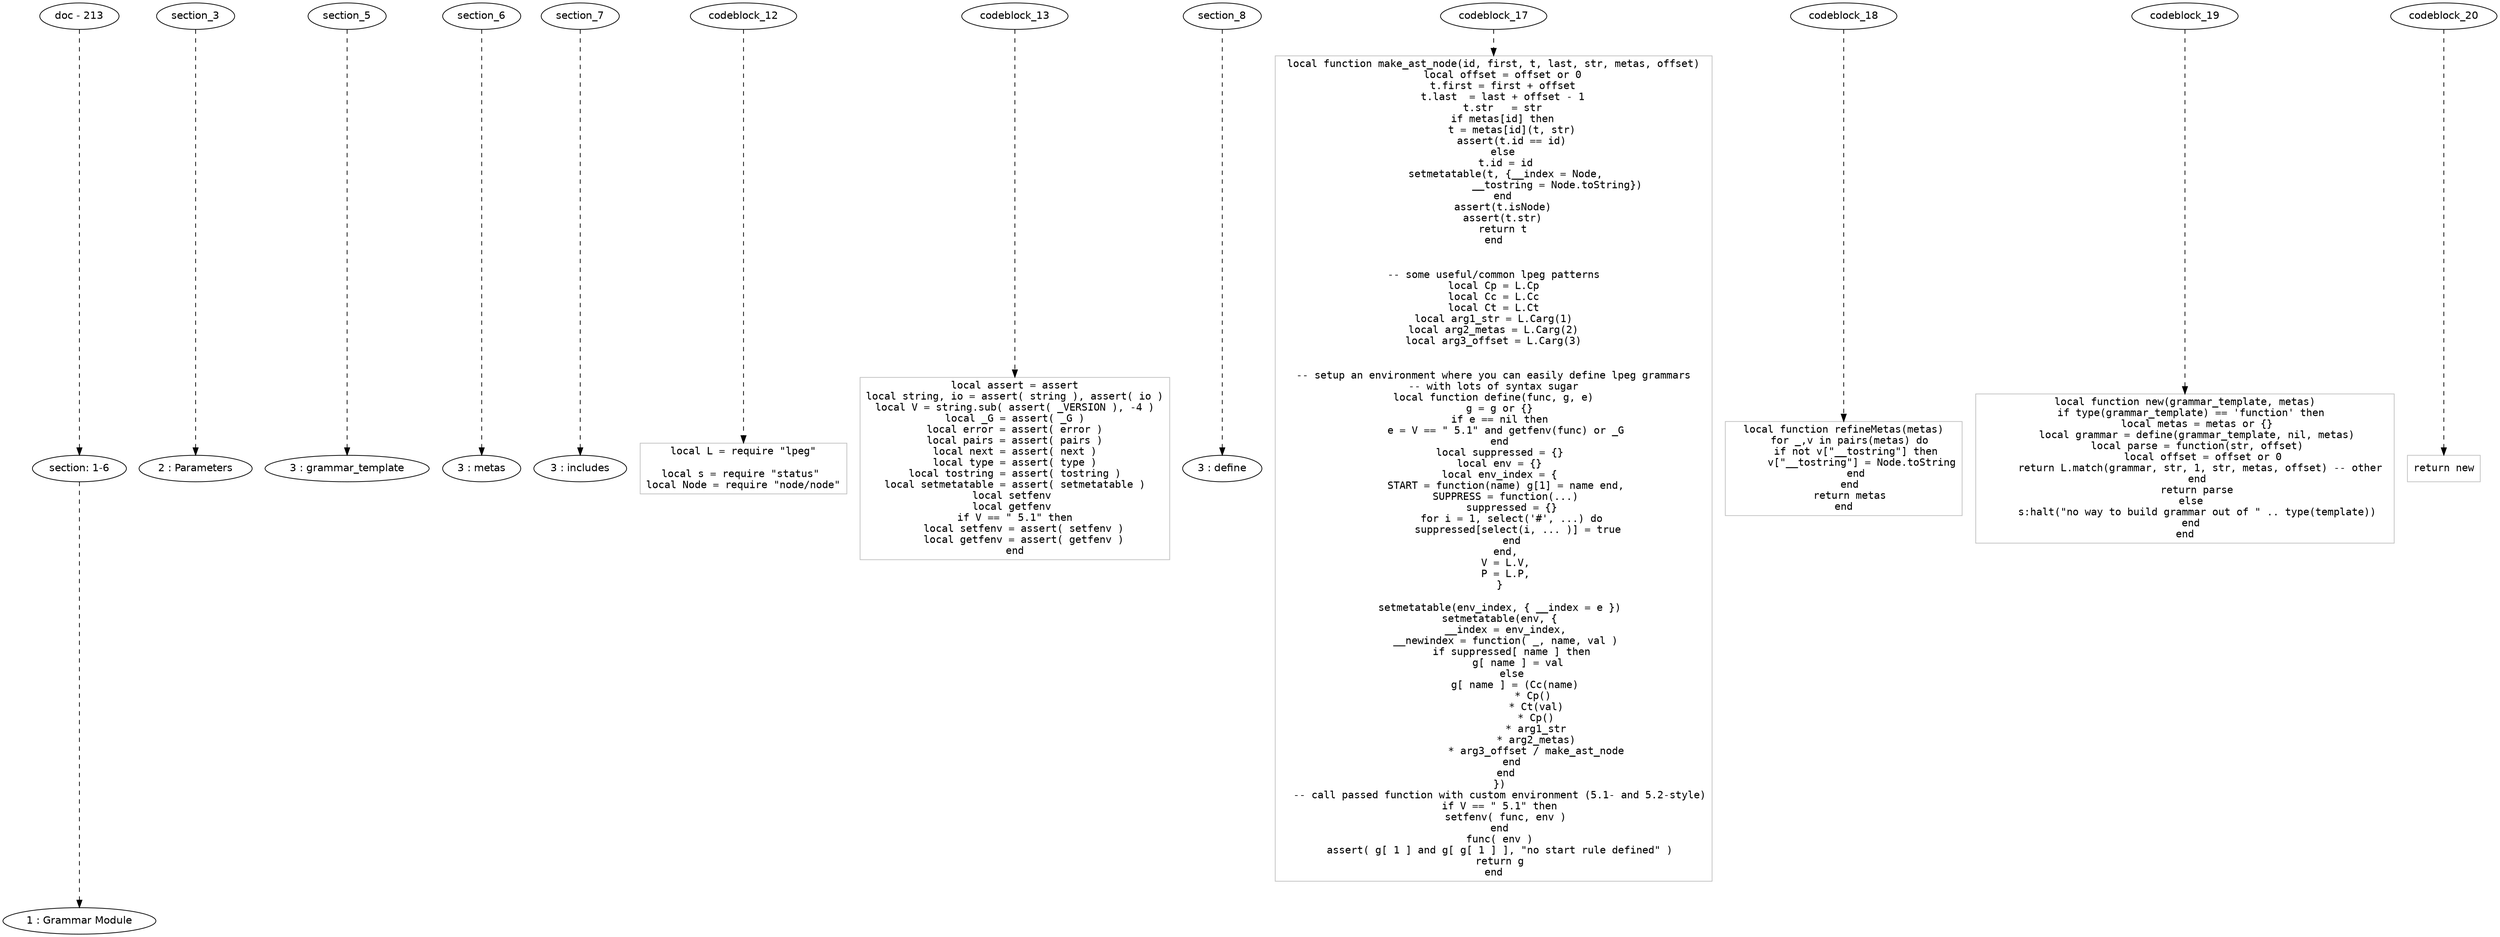 digraph hierarchy {

node [fontname=Helvetica]
edge [style=dashed]

doc_0 [label="doc - 213"]


doc_0 -> { section_1}
{rank=same; section_1}

section_1 [label="section: 1-6"]


section_1 -> { header_2}
{rank=same; header_2}

header_2 [label="1 : Grammar Module"]


section_3 -> { header_4}
{rank=same; header_4}

header_4 [label="2 : Parameters"]


section_5 -> { header_9}
{rank=same; header_9}

header_9 [label="3 : grammar_template"]


section_6 -> { header_10}
{rank=same; header_10}

header_10 [label="3 : metas"]


section_7 -> { header_11}
{rank=same; header_11}

header_11 [label="3 : includes"]


codeblock_12 -> leaf_14
leaf_14  [color=Gray,shape=rectangle,fontname=Inconsolata,label="local L = require \"lpeg\"

local s = require \"status\" 
local Node = require \"node/node\""]
codeblock_13 -> leaf_15
leaf_15  [color=Gray,shape=rectangle,fontname=Inconsolata,label="local assert = assert
local string, io = assert( string ), assert( io )
local V = string.sub( assert( _VERSION ), -4 )
local _G = assert( _G )
local error = assert( error )
local pairs = assert( pairs )
local next = assert( next )
local type = assert( type )
local tostring = assert( tostring )
local setmetatable = assert( setmetatable )
local setfenv 
local getfenv 
if V == \" 5.1\" then
   local setfenv = assert( setfenv )
   local getfenv = assert( getfenv )
end"]
section_8 -> { header_16}
{rank=same; header_16}

header_16 [label="3 : define"]


codeblock_17 -> leaf_21
leaf_21  [color=Gray,shape=rectangle,fontname=Inconsolata,label="local function make_ast_node(id, first, t, last, str, metas, offset)
   local offset = offset or 0
   t.first = first + offset
   t.last  = last + offset - 1
   t.str   = str
   if metas[id] then
      t = metas[id](t, str)
      assert(t.id == id)
   else
    t.id = id
    setmetatable(t, {__index = Node,
                     __tostring = Node.toString})
   end
   assert(t.isNode)
   assert(t.str)
   return t
end


-- some useful/common lpeg patterns
local Cp = L.Cp
local Cc = L.Cc
local Ct = L.Ct
local arg1_str = L.Carg(1)
local arg2_metas = L.Carg(2)
local arg3_offset = L.Carg(3)


-- setup an environment where you can easily define lpeg grammars
-- with lots of syntax sugar
local function define(func, g, e)
  g = g or {}
  if e == nil then
    e = V == \" 5.1\" and getfenv(func) or _G
  end
  local suppressed = {}
  local env = {}
  local env_index = {
    START = function(name) g[1] = name end,
    SUPPRESS = function(...)
      suppressed = {}
      for i = 1, select('#', ...) do
        suppressed[select(i, ... )] = true
      end
    end,
    V = L.V,
    P = L.P,
  }

  setmetatable(env_index, { __index = e })
  setmetatable(env, {
    __index = env_index,
    __newindex = function( _, name, val )
      if suppressed[ name ] then
        g[ name ] = val
      else
        g[ name ] = (Cc(name) 
              * Cp() 
              * Ct(val)
              * Cp()
              * arg1_str
              * arg2_metas)
              * arg3_offset / make_ast_node
      end
    end
  })
  -- call passed function with custom environment (5.1- and 5.2-style)
  if V == \" 5.1\" then
    setfenv( func, env )
  end
  func( env )
  assert( g[ 1 ] and g[ g[ 1 ] ], \"no start rule defined\" )
  return g
end"]
codeblock_18 -> leaf_22
leaf_22  [color=Gray,shape=rectangle,fontname=Inconsolata,label="local function refineMetas(metas)
  for _,v in pairs(metas) do
    if not v[\"__tostring\"] then
      v[\"__tostring\"] = Node.toString
    end
  end
  return metas
end"]
codeblock_19 -> leaf_23
leaf_23  [color=Gray,shape=rectangle,fontname=Inconsolata,label="local function new(grammar_template, metas)
  if type(grammar_template) == 'function' then
    local metas = metas or {}
    local grammar = define(grammar_template, nil, metas)
    local parse = function(str, offset)
      local offset = offset or 0
      return L.match(grammar, str, 1, str, metas, offset) -- other 
    end
    return parse
  else
    s:halt(\"no way to build grammar out of \" .. type(template))
  end
end"]
codeblock_20 -> leaf_24
leaf_24  [color=Gray,shape=rectangle,fontname=Inconsolata,label="return new"]

}

